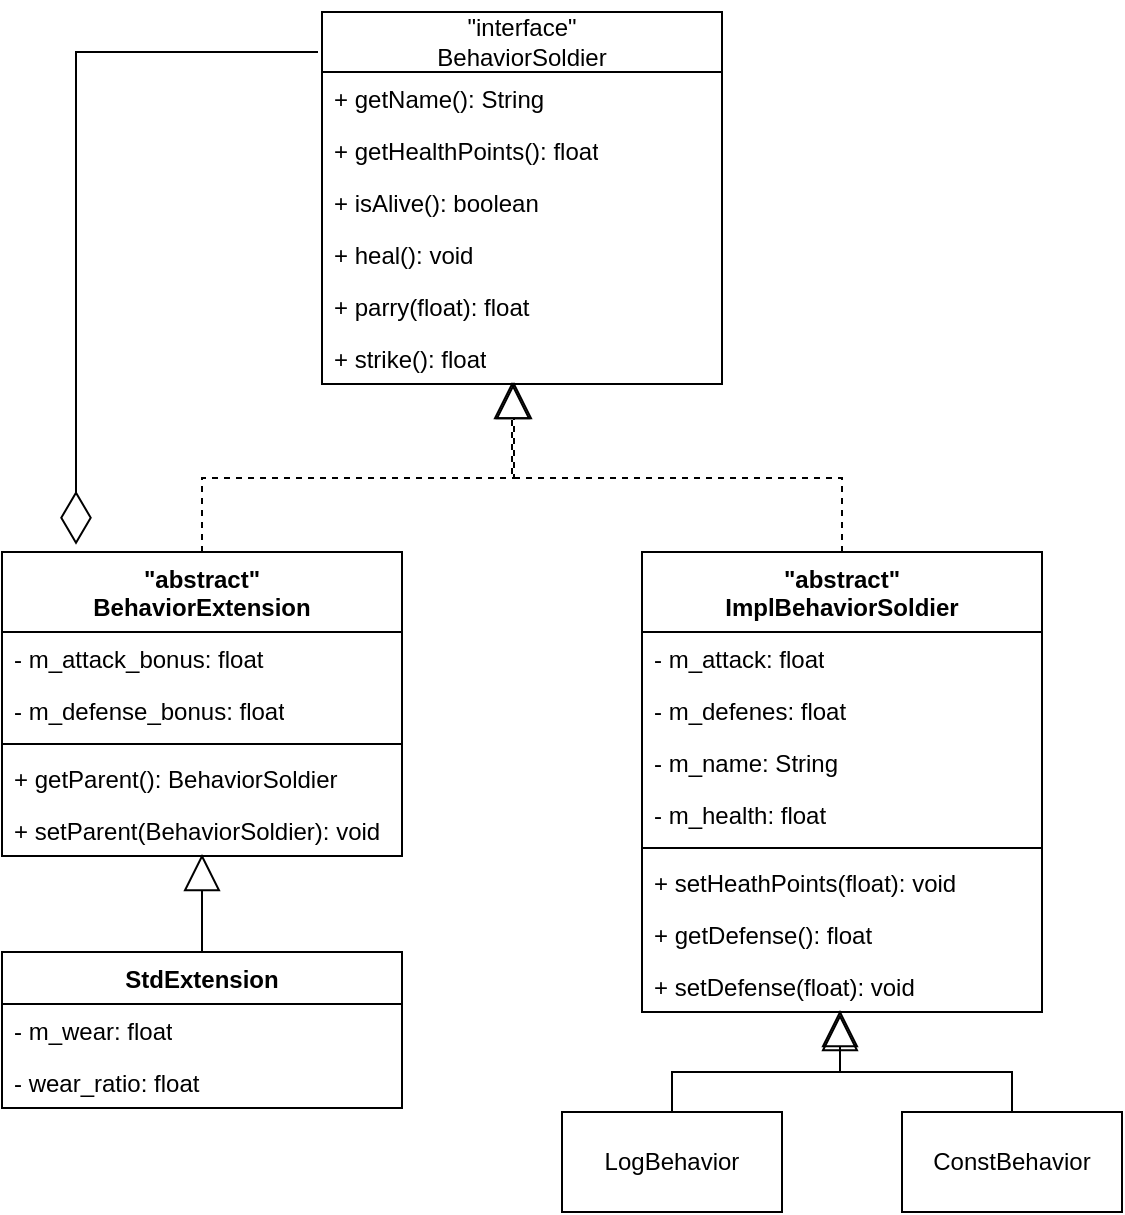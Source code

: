<mxfile version="24.0.7" type="github">
  <diagram name="Page-1" id="Z5-nhu3z2-1RWP7_58Pt">
    <mxGraphModel dx="986" dy="642" grid="1" gridSize="10" guides="1" tooltips="1" connect="1" arrows="1" fold="1" page="1" pageScale="1" pageWidth="827" pageHeight="1169" math="0" shadow="0">
      <root>
        <mxCell id="0" />
        <mxCell id="1" parent="0" />
        <mxCell id="2JhY30viyIvxCO11C_Ji-1" value="&quot;interface&quot;&lt;div&gt;BehaviorSoldier&lt;/div&gt;" style="swimlane;fontStyle=0;childLayout=stackLayout;horizontal=1;startSize=30;fillColor=none;horizontalStack=0;resizeParent=1;resizeParentMax=0;resizeLast=0;collapsible=1;marginBottom=0;whiteSpace=wrap;html=1;" vertex="1" parent="1">
          <mxGeometry x="160" y="10" width="200" height="186" as="geometry" />
        </mxCell>
        <mxCell id="2JhY30viyIvxCO11C_Ji-2" value="+ getName(): String" style="text;strokeColor=none;fillColor=none;align=left;verticalAlign=top;spacingLeft=4;spacingRight=4;overflow=hidden;rotatable=0;points=[[0,0.5],[1,0.5]];portConstraint=eastwest;whiteSpace=wrap;html=1;" vertex="1" parent="2JhY30viyIvxCO11C_Ji-1">
          <mxGeometry y="30" width="200" height="26" as="geometry" />
        </mxCell>
        <mxCell id="2JhY30viyIvxCO11C_Ji-3" value="+ getHealthPoints(): float" style="text;strokeColor=none;fillColor=none;align=left;verticalAlign=top;spacingLeft=4;spacingRight=4;overflow=hidden;rotatable=0;points=[[0,0.5],[1,0.5]];portConstraint=eastwest;whiteSpace=wrap;html=1;" vertex="1" parent="2JhY30viyIvxCO11C_Ji-1">
          <mxGeometry y="56" width="200" height="26" as="geometry" />
        </mxCell>
        <mxCell id="2JhY30viyIvxCO11C_Ji-4" value="+ isAlive(): boolean" style="text;strokeColor=none;fillColor=none;align=left;verticalAlign=top;spacingLeft=4;spacingRight=4;overflow=hidden;rotatable=0;points=[[0,0.5],[1,0.5]];portConstraint=eastwest;whiteSpace=wrap;html=1;" vertex="1" parent="2JhY30viyIvxCO11C_Ji-1">
          <mxGeometry y="82" width="200" height="26" as="geometry" />
        </mxCell>
        <mxCell id="2JhY30viyIvxCO11C_Ji-5" value="+ heal(): void" style="text;strokeColor=none;fillColor=none;align=left;verticalAlign=top;spacingLeft=4;spacingRight=4;overflow=hidden;rotatable=0;points=[[0,0.5],[1,0.5]];portConstraint=eastwest;whiteSpace=wrap;html=1;" vertex="1" parent="2JhY30viyIvxCO11C_Ji-1">
          <mxGeometry y="108" width="200" height="26" as="geometry" />
        </mxCell>
        <mxCell id="2JhY30viyIvxCO11C_Ji-6" value="+ parry(float): float" style="text;strokeColor=none;fillColor=none;align=left;verticalAlign=top;spacingLeft=4;spacingRight=4;overflow=hidden;rotatable=0;points=[[0,0.5],[1,0.5]];portConstraint=eastwest;whiteSpace=wrap;html=1;" vertex="1" parent="2JhY30viyIvxCO11C_Ji-1">
          <mxGeometry y="134" width="200" height="26" as="geometry" />
        </mxCell>
        <mxCell id="2JhY30viyIvxCO11C_Ji-7" value="+ strike(): float" style="text;strokeColor=none;fillColor=none;align=left;verticalAlign=top;spacingLeft=4;spacingRight=4;overflow=hidden;rotatable=0;points=[[0,0.5],[1,0.5]];portConstraint=eastwest;whiteSpace=wrap;html=1;" vertex="1" parent="2JhY30viyIvxCO11C_Ji-1">
          <mxGeometry y="160" width="200" height="26" as="geometry" />
        </mxCell>
        <mxCell id="2JhY30viyIvxCO11C_Ji-8" value="&quot;abstract&quot;&lt;div&gt;ImplBehaviorSoldier&lt;br&gt;&lt;/div&gt;" style="swimlane;fontStyle=1;align=center;verticalAlign=top;childLayout=stackLayout;horizontal=1;startSize=40;horizontalStack=0;resizeParent=1;resizeParentMax=0;resizeLast=0;collapsible=1;marginBottom=0;whiteSpace=wrap;html=1;" vertex="1" parent="1">
          <mxGeometry x="320" y="280" width="200" height="230" as="geometry" />
        </mxCell>
        <mxCell id="2JhY30viyIvxCO11C_Ji-9" value="- m_attack: float" style="text;strokeColor=none;fillColor=none;align=left;verticalAlign=top;spacingLeft=4;spacingRight=4;overflow=hidden;rotatable=0;points=[[0,0.5],[1,0.5]];portConstraint=eastwest;whiteSpace=wrap;html=1;" vertex="1" parent="2JhY30viyIvxCO11C_Ji-8">
          <mxGeometry y="40" width="200" height="26" as="geometry" />
        </mxCell>
        <mxCell id="2JhY30viyIvxCO11C_Ji-14" value="- m_defenes: float" style="text;strokeColor=none;fillColor=none;align=left;verticalAlign=top;spacingLeft=4;spacingRight=4;overflow=hidden;rotatable=0;points=[[0,0.5],[1,0.5]];portConstraint=eastwest;whiteSpace=wrap;html=1;" vertex="1" parent="2JhY30viyIvxCO11C_Ji-8">
          <mxGeometry y="66" width="200" height="26" as="geometry" />
        </mxCell>
        <mxCell id="2JhY30viyIvxCO11C_Ji-15" value="- m_name: String" style="text;strokeColor=none;fillColor=none;align=left;verticalAlign=top;spacingLeft=4;spacingRight=4;overflow=hidden;rotatable=0;points=[[0,0.5],[1,0.5]];portConstraint=eastwest;whiteSpace=wrap;html=1;" vertex="1" parent="2JhY30viyIvxCO11C_Ji-8">
          <mxGeometry y="92" width="200" height="26" as="geometry" />
        </mxCell>
        <mxCell id="2JhY30viyIvxCO11C_Ji-16" value="- m_health: float" style="text;strokeColor=none;fillColor=none;align=left;verticalAlign=top;spacingLeft=4;spacingRight=4;overflow=hidden;rotatable=0;points=[[0,0.5],[1,0.5]];portConstraint=eastwest;whiteSpace=wrap;html=1;" vertex="1" parent="2JhY30viyIvxCO11C_Ji-8">
          <mxGeometry y="118" width="200" height="26" as="geometry" />
        </mxCell>
        <mxCell id="2JhY30viyIvxCO11C_Ji-10" value="" style="line;strokeWidth=1;fillColor=none;align=left;verticalAlign=middle;spacingTop=-1;spacingLeft=3;spacingRight=3;rotatable=0;labelPosition=right;points=[];portConstraint=eastwest;strokeColor=inherit;" vertex="1" parent="2JhY30viyIvxCO11C_Ji-8">
          <mxGeometry y="144" width="200" height="8" as="geometry" />
        </mxCell>
        <mxCell id="2JhY30viyIvxCO11C_Ji-11" value="+ setHeathPoints(float): void" style="text;strokeColor=none;fillColor=none;align=left;verticalAlign=top;spacingLeft=4;spacingRight=4;overflow=hidden;rotatable=0;points=[[0,0.5],[1,0.5]];portConstraint=eastwest;whiteSpace=wrap;html=1;" vertex="1" parent="2JhY30viyIvxCO11C_Ji-8">
          <mxGeometry y="152" width="200" height="26" as="geometry" />
        </mxCell>
        <mxCell id="2JhY30viyIvxCO11C_Ji-17" value="+ getDefense(): float" style="text;strokeColor=none;fillColor=none;align=left;verticalAlign=top;spacingLeft=4;spacingRight=4;overflow=hidden;rotatable=0;points=[[0,0.5],[1,0.5]];portConstraint=eastwest;whiteSpace=wrap;html=1;" vertex="1" parent="2JhY30viyIvxCO11C_Ji-8">
          <mxGeometry y="178" width="200" height="26" as="geometry" />
        </mxCell>
        <mxCell id="2JhY30viyIvxCO11C_Ji-18" value="+ setDefense(float): void" style="text;strokeColor=none;fillColor=none;align=left;verticalAlign=top;spacingLeft=4;spacingRight=4;overflow=hidden;rotatable=0;points=[[0,0.5],[1,0.5]];portConstraint=eastwest;whiteSpace=wrap;html=1;" vertex="1" parent="2JhY30viyIvxCO11C_Ji-8">
          <mxGeometry y="204" width="200" height="26" as="geometry" />
        </mxCell>
        <mxCell id="2JhY30viyIvxCO11C_Ji-19" value="LogBehavior" style="html=1;whiteSpace=wrap;" vertex="1" parent="1">
          <mxGeometry x="280" y="560" width="110" height="50" as="geometry" />
        </mxCell>
        <mxCell id="2JhY30viyIvxCO11C_Ji-20" value="ConstBehavior" style="html=1;whiteSpace=wrap;" vertex="1" parent="1">
          <mxGeometry x="450" y="560" width="110" height="50" as="geometry" />
        </mxCell>
        <mxCell id="2JhY30viyIvxCO11C_Ji-26" value="&quot;abstract&quot;&lt;div&gt;BehaviorExtension&lt;/div&gt;" style="swimlane;fontStyle=1;align=center;verticalAlign=top;childLayout=stackLayout;horizontal=1;startSize=40;horizontalStack=0;resizeParent=1;resizeParentMax=0;resizeLast=0;collapsible=1;marginBottom=0;whiteSpace=wrap;html=1;" vertex="1" parent="1">
          <mxGeometry y="280" width="200" height="152" as="geometry" />
        </mxCell>
        <mxCell id="2JhY30viyIvxCO11C_Ji-27" value="- m_attack_bonus: float" style="text;strokeColor=none;fillColor=none;align=left;verticalAlign=top;spacingLeft=4;spacingRight=4;overflow=hidden;rotatable=0;points=[[0,0.5],[1,0.5]];portConstraint=eastwest;whiteSpace=wrap;html=1;" vertex="1" parent="2JhY30viyIvxCO11C_Ji-26">
          <mxGeometry y="40" width="200" height="26" as="geometry" />
        </mxCell>
        <mxCell id="2JhY30viyIvxCO11C_Ji-30" value="- m_defense_bonus: float" style="text;strokeColor=none;fillColor=none;align=left;verticalAlign=top;spacingLeft=4;spacingRight=4;overflow=hidden;rotatable=0;points=[[0,0.5],[1,0.5]];portConstraint=eastwest;whiteSpace=wrap;html=1;" vertex="1" parent="2JhY30viyIvxCO11C_Ji-26">
          <mxGeometry y="66" width="200" height="26" as="geometry" />
        </mxCell>
        <mxCell id="2JhY30viyIvxCO11C_Ji-28" value="" style="line;strokeWidth=1;fillColor=none;align=left;verticalAlign=middle;spacingTop=-1;spacingLeft=3;spacingRight=3;rotatable=0;labelPosition=right;points=[];portConstraint=eastwest;strokeColor=inherit;" vertex="1" parent="2JhY30viyIvxCO11C_Ji-26">
          <mxGeometry y="92" width="200" height="8" as="geometry" />
        </mxCell>
        <mxCell id="2JhY30viyIvxCO11C_Ji-29" value="+ getParent(): BehaviorSoldier" style="text;strokeColor=none;fillColor=none;align=left;verticalAlign=top;spacingLeft=4;spacingRight=4;overflow=hidden;rotatable=0;points=[[0,0.5],[1,0.5]];portConstraint=eastwest;whiteSpace=wrap;html=1;" vertex="1" parent="2JhY30viyIvxCO11C_Ji-26">
          <mxGeometry y="100" width="200" height="26" as="geometry" />
        </mxCell>
        <mxCell id="2JhY30viyIvxCO11C_Ji-35" value="+ setParent(BehaviorSoldier): void" style="text;strokeColor=none;fillColor=none;align=left;verticalAlign=top;spacingLeft=4;spacingRight=4;overflow=hidden;rotatable=0;points=[[0,0.5],[1,0.5]];portConstraint=eastwest;whiteSpace=wrap;html=1;" vertex="1" parent="2JhY30viyIvxCO11C_Ji-26">
          <mxGeometry y="126" width="200" height="26" as="geometry" />
        </mxCell>
        <mxCell id="2JhY30viyIvxCO11C_Ji-34" value="" style="endArrow=diamondThin;endFill=0;endSize=24;html=1;rounded=0;entryX=0.185;entryY=-0.024;entryDx=0;entryDy=0;entryPerimeter=0;edgeStyle=orthogonalEdgeStyle;" edge="1" parent="1" target="2JhY30viyIvxCO11C_Ji-26">
          <mxGeometry width="160" relative="1" as="geometry">
            <mxPoint x="120" y="30" as="sourcePoint" />
            <mxPoint x="350" y="220" as="targetPoint" />
            <Array as="points">
              <mxPoint x="158" y="30" />
              <mxPoint x="37" y="30" />
            </Array>
          </mxGeometry>
        </mxCell>
        <mxCell id="2JhY30viyIvxCO11C_Ji-38" style="edgeStyle=orthogonalEdgeStyle;rounded=0;orthogonalLoop=1;jettySize=auto;html=1;entryX=0.495;entryY=1.038;entryDx=0;entryDy=0;entryPerimeter=0;endSize=16;endArrow=block;endFill=0;" edge="1" parent="1" source="2JhY30viyIvxCO11C_Ji-20" target="2JhY30viyIvxCO11C_Ji-18">
          <mxGeometry relative="1" as="geometry" />
        </mxCell>
        <mxCell id="2JhY30viyIvxCO11C_Ji-39" style="edgeStyle=orthogonalEdgeStyle;rounded=0;orthogonalLoop=1;jettySize=auto;html=1;entryX=0.495;entryY=0.962;entryDx=0;entryDy=0;entryPerimeter=0;endArrow=block;endFill=0;endSize=16;" edge="1" parent="1" source="2JhY30viyIvxCO11C_Ji-19" target="2JhY30viyIvxCO11C_Ji-18">
          <mxGeometry relative="1" as="geometry" />
        </mxCell>
        <mxCell id="2JhY30viyIvxCO11C_Ji-41" value="StdExtension" style="swimlane;fontStyle=1;align=center;verticalAlign=top;childLayout=stackLayout;horizontal=1;startSize=26;horizontalStack=0;resizeParent=1;resizeParentMax=0;resizeLast=0;collapsible=1;marginBottom=0;whiteSpace=wrap;html=1;" vertex="1" parent="1">
          <mxGeometry y="480" width="200" height="78" as="geometry" />
        </mxCell>
        <mxCell id="2JhY30viyIvxCO11C_Ji-46" value="- m_wear: float" style="text;strokeColor=none;fillColor=none;align=left;verticalAlign=top;spacingLeft=4;spacingRight=4;overflow=hidden;rotatable=0;points=[[0,0.5],[1,0.5]];portConstraint=eastwest;whiteSpace=wrap;html=1;" vertex="1" parent="2JhY30viyIvxCO11C_Ji-41">
          <mxGeometry y="26" width="200" height="26" as="geometry" />
        </mxCell>
        <mxCell id="2JhY30viyIvxCO11C_Ji-42" value="- wear_ratio: float" style="text;strokeColor=none;fillColor=none;align=left;verticalAlign=top;spacingLeft=4;spacingRight=4;overflow=hidden;rotatable=0;points=[[0,0.5],[1,0.5]];portConstraint=eastwest;whiteSpace=wrap;html=1;" vertex="1" parent="2JhY30viyIvxCO11C_Ji-41">
          <mxGeometry y="52" width="200" height="26" as="geometry" />
        </mxCell>
        <mxCell id="2JhY30viyIvxCO11C_Ji-47" style="edgeStyle=orthogonalEdgeStyle;rounded=0;orthogonalLoop=1;jettySize=auto;html=1;entryX=0.5;entryY=0.962;entryDx=0;entryDy=0;entryPerimeter=0;endArrow=block;endFill=0;endSize=16;" edge="1" parent="1" source="2JhY30viyIvxCO11C_Ji-41" target="2JhY30viyIvxCO11C_Ji-35">
          <mxGeometry relative="1" as="geometry" />
        </mxCell>
        <mxCell id="2JhY30viyIvxCO11C_Ji-48" style="edgeStyle=orthogonalEdgeStyle;rounded=0;orthogonalLoop=1;jettySize=auto;html=1;entryX=0.475;entryY=0.962;entryDx=0;entryDy=0;entryPerimeter=0;endSize=16;endArrow=block;endFill=0;dashed=1;" edge="1" parent="1" source="2JhY30viyIvxCO11C_Ji-8" target="2JhY30viyIvxCO11C_Ji-7">
          <mxGeometry relative="1" as="geometry" />
        </mxCell>
        <mxCell id="2JhY30viyIvxCO11C_Ji-49" style="edgeStyle=orthogonalEdgeStyle;rounded=0;orthogonalLoop=1;jettySize=auto;html=1;entryX=0.48;entryY=0.962;entryDx=0;entryDy=0;entryPerimeter=0;endSize=16;endArrow=block;endFill=0;dashed=1;" edge="1" parent="1" source="2JhY30viyIvxCO11C_Ji-26" target="2JhY30viyIvxCO11C_Ji-7">
          <mxGeometry relative="1" as="geometry" />
        </mxCell>
      </root>
    </mxGraphModel>
  </diagram>
</mxfile>
